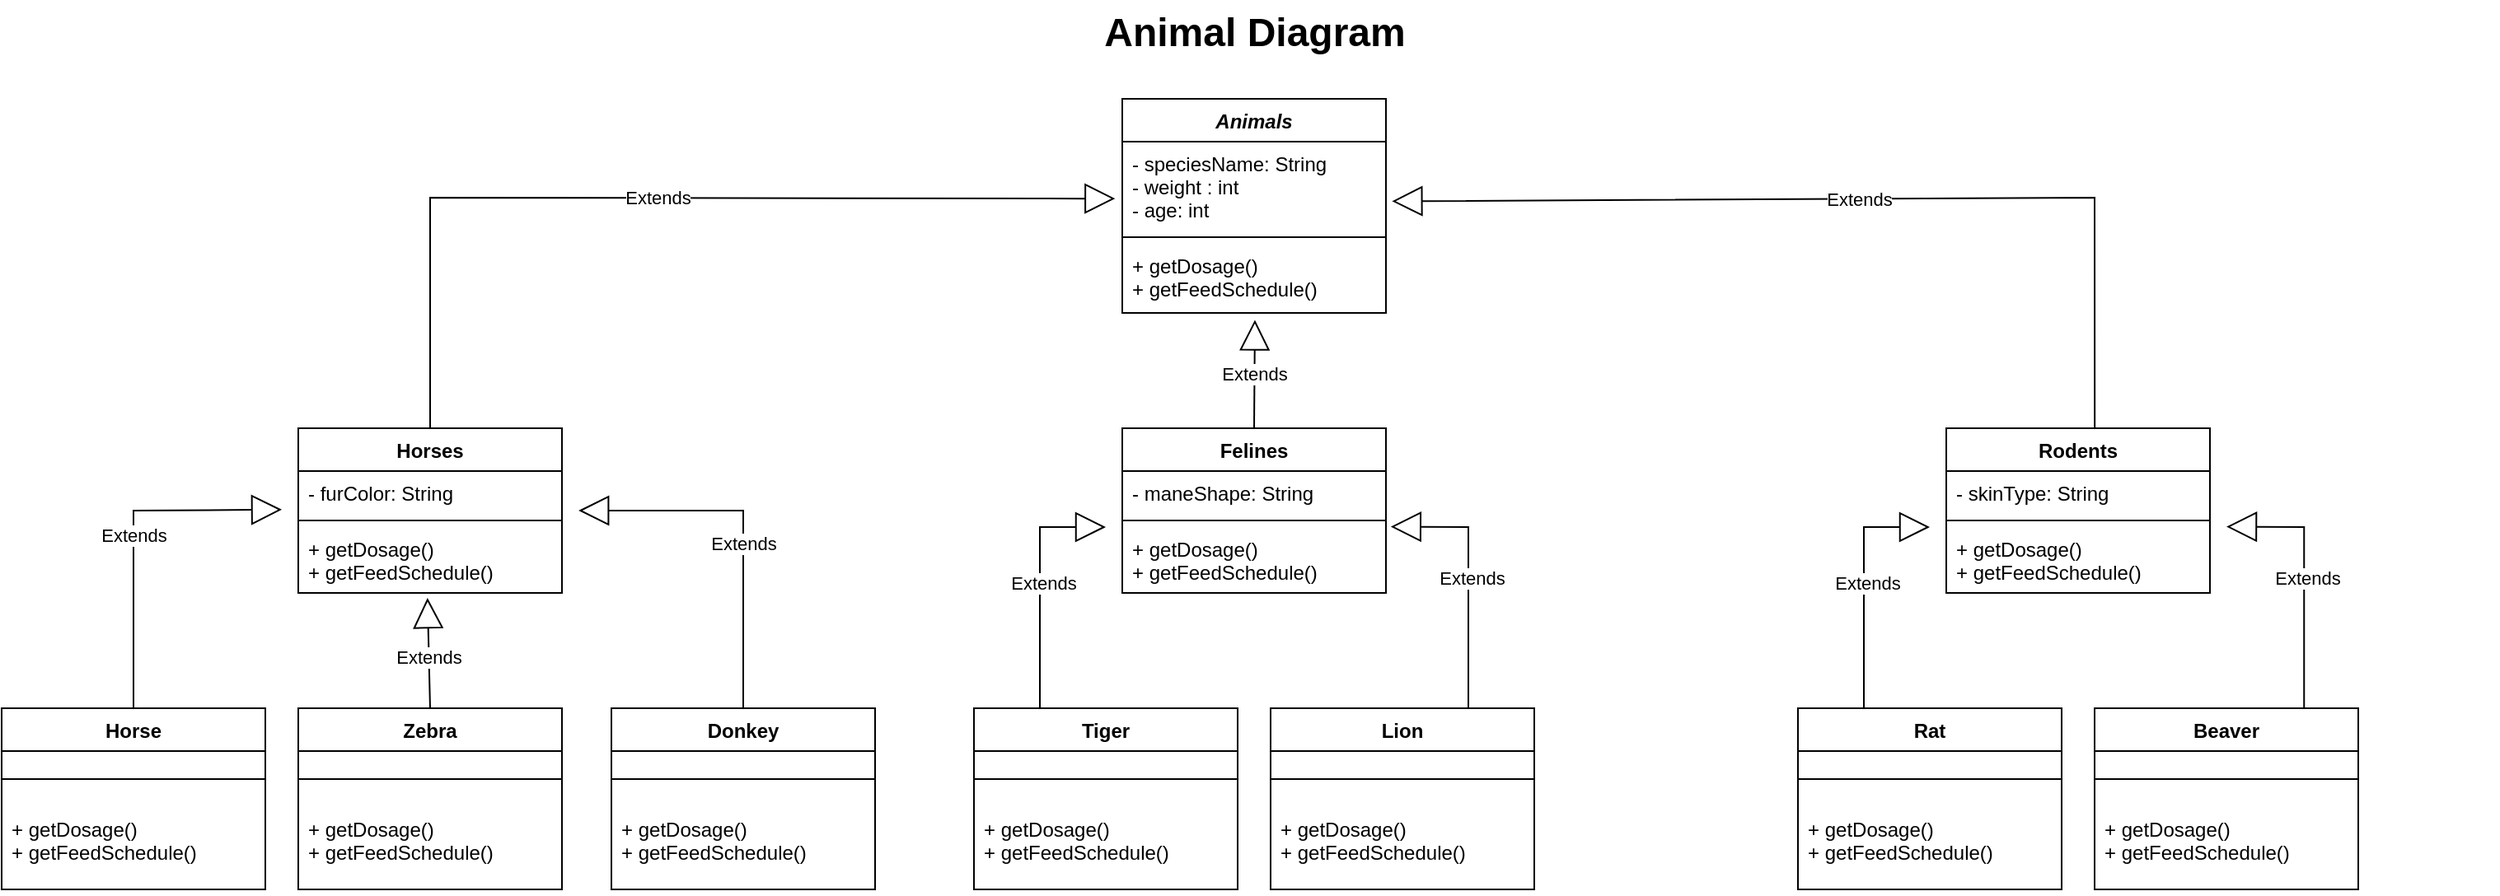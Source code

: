 <mxfile version="17.4.5" type="github">
  <diagram name="Page-1" id="929967ad-93f9-6ef4-fab6-5d389245f69c">
    <mxGraphModel dx="1504" dy="684" grid="1" gridSize="10" guides="1" tooltips="1" connect="1" arrows="1" fold="1" page="1" pageScale="1.5" pageWidth="1169" pageHeight="826" background="none" math="0" shadow="0">
      <root>
        <mxCell id="0" style=";html=1;" />
        <mxCell id="1" style=";html=1;" parent="0" />
        <mxCell id="1672d66443f91eb5-23" value="Animal Diagram" style="text;strokeColor=none;fillColor=none;html=1;fontSize=24;fontStyle=1;verticalAlign=middle;align=center;" parent="1" vertex="1">
          <mxGeometry x="125" y="40" width="1510" height="40" as="geometry" />
        </mxCell>
        <mxCell id="h3gla8geKO0pZwgElvYr-13" value="Animals" style="swimlane;fontStyle=3;align=center;verticalAlign=top;childLayout=stackLayout;horizontal=1;startSize=26;horizontalStack=0;resizeParent=1;resizeParentMax=0;resizeLast=0;collapsible=1;marginBottom=0;" vertex="1" parent="1">
          <mxGeometry x="800" y="100" width="160" height="130" as="geometry" />
        </mxCell>
        <mxCell id="h3gla8geKO0pZwgElvYr-14" value="- speciesName: String&#xa;- weight : int&#xa;- age: int&#xa;&#xa;" style="text;strokeColor=none;fillColor=none;align=left;verticalAlign=top;spacingLeft=4;spacingRight=4;overflow=hidden;rotatable=0;points=[[0,0.5],[1,0.5]];portConstraint=eastwest;" vertex="1" parent="h3gla8geKO0pZwgElvYr-13">
          <mxGeometry y="26" width="160" height="54" as="geometry" />
        </mxCell>
        <mxCell id="h3gla8geKO0pZwgElvYr-15" value="" style="line;strokeWidth=1;fillColor=none;align=left;verticalAlign=middle;spacingTop=-1;spacingLeft=3;spacingRight=3;rotatable=0;labelPosition=right;points=[];portConstraint=eastwest;" vertex="1" parent="h3gla8geKO0pZwgElvYr-13">
          <mxGeometry y="80" width="160" height="8" as="geometry" />
        </mxCell>
        <mxCell id="h3gla8geKO0pZwgElvYr-16" value="+ getDosage()&#xa;+ getFeedSchedule()" style="text;strokeColor=none;fillColor=none;align=left;verticalAlign=top;spacingLeft=4;spacingRight=4;overflow=hidden;rotatable=0;points=[[0,0.5],[1,0.5]];portConstraint=eastwest;" vertex="1" parent="h3gla8geKO0pZwgElvYr-13">
          <mxGeometry y="88" width="160" height="42" as="geometry" />
        </mxCell>
        <mxCell id="h3gla8geKO0pZwgElvYr-17" value="Horses" style="swimlane;fontStyle=1;align=center;verticalAlign=top;childLayout=stackLayout;horizontal=1;startSize=26;horizontalStack=0;resizeParent=1;resizeParentMax=0;resizeLast=0;collapsible=1;marginBottom=0;" vertex="1" parent="1">
          <mxGeometry x="300" y="300" width="160" height="100" as="geometry" />
        </mxCell>
        <mxCell id="h3gla8geKO0pZwgElvYr-18" value="- furColor: String" style="text;strokeColor=none;fillColor=none;align=left;verticalAlign=top;spacingLeft=4;spacingRight=4;overflow=hidden;rotatable=0;points=[[0,0.5],[1,0.5]];portConstraint=eastwest;" vertex="1" parent="h3gla8geKO0pZwgElvYr-17">
          <mxGeometry y="26" width="160" height="26" as="geometry" />
        </mxCell>
        <mxCell id="h3gla8geKO0pZwgElvYr-19" value="" style="line;strokeWidth=1;fillColor=none;align=left;verticalAlign=middle;spacingTop=-1;spacingLeft=3;spacingRight=3;rotatable=0;labelPosition=right;points=[];portConstraint=eastwest;" vertex="1" parent="h3gla8geKO0pZwgElvYr-17">
          <mxGeometry y="52" width="160" height="8" as="geometry" />
        </mxCell>
        <mxCell id="h3gla8geKO0pZwgElvYr-20" value="+ getDosage()&#xa;+ getFeedSchedule()" style="text;strokeColor=none;fillColor=none;align=left;verticalAlign=top;spacingLeft=4;spacingRight=4;overflow=hidden;rotatable=0;points=[[0,0.5],[1,0.5]];portConstraint=eastwest;" vertex="1" parent="h3gla8geKO0pZwgElvYr-17">
          <mxGeometry y="60" width="160" height="40" as="geometry" />
        </mxCell>
        <mxCell id="h3gla8geKO0pZwgElvYr-21" value="Felines" style="swimlane;fontStyle=1;align=center;verticalAlign=top;childLayout=stackLayout;horizontal=1;startSize=26;horizontalStack=0;resizeParent=1;resizeParentMax=0;resizeLast=0;collapsible=1;marginBottom=0;" vertex="1" parent="1">
          <mxGeometry x="800" y="300" width="160" height="100" as="geometry" />
        </mxCell>
        <mxCell id="h3gla8geKO0pZwgElvYr-22" value="- maneShape: String" style="text;strokeColor=none;fillColor=none;align=left;verticalAlign=top;spacingLeft=4;spacingRight=4;overflow=hidden;rotatable=0;points=[[0,0.5],[1,0.5]];portConstraint=eastwest;" vertex="1" parent="h3gla8geKO0pZwgElvYr-21">
          <mxGeometry y="26" width="160" height="26" as="geometry" />
        </mxCell>
        <mxCell id="h3gla8geKO0pZwgElvYr-23" value="" style="line;strokeWidth=1;fillColor=none;align=left;verticalAlign=middle;spacingTop=-1;spacingLeft=3;spacingRight=3;rotatable=0;labelPosition=right;points=[];portConstraint=eastwest;" vertex="1" parent="h3gla8geKO0pZwgElvYr-21">
          <mxGeometry y="52" width="160" height="8" as="geometry" />
        </mxCell>
        <mxCell id="h3gla8geKO0pZwgElvYr-24" value="+ getDosage()&#xa;+ getFeedSchedule()" style="text;strokeColor=none;fillColor=none;align=left;verticalAlign=top;spacingLeft=4;spacingRight=4;overflow=hidden;rotatable=0;points=[[0,0.5],[1,0.5]];portConstraint=eastwest;" vertex="1" parent="h3gla8geKO0pZwgElvYr-21">
          <mxGeometry y="60" width="160" height="40" as="geometry" />
        </mxCell>
        <mxCell id="h3gla8geKO0pZwgElvYr-25" value="Rodents" style="swimlane;fontStyle=1;align=center;verticalAlign=top;childLayout=stackLayout;horizontal=1;startSize=26;horizontalStack=0;resizeParent=1;resizeParentMax=0;resizeLast=0;collapsible=1;marginBottom=0;" vertex="1" parent="1">
          <mxGeometry x="1300" y="300" width="160" height="100" as="geometry" />
        </mxCell>
        <mxCell id="h3gla8geKO0pZwgElvYr-26" value="- skinType: String" style="text;strokeColor=none;fillColor=none;align=left;verticalAlign=top;spacingLeft=4;spacingRight=4;overflow=hidden;rotatable=0;points=[[0,0.5],[1,0.5]];portConstraint=eastwest;" vertex="1" parent="h3gla8geKO0pZwgElvYr-25">
          <mxGeometry y="26" width="160" height="26" as="geometry" />
        </mxCell>
        <mxCell id="h3gla8geKO0pZwgElvYr-27" value="" style="line;strokeWidth=1;fillColor=none;align=left;verticalAlign=middle;spacingTop=-1;spacingLeft=3;spacingRight=3;rotatable=0;labelPosition=right;points=[];portConstraint=eastwest;" vertex="1" parent="h3gla8geKO0pZwgElvYr-25">
          <mxGeometry y="52" width="160" height="8" as="geometry" />
        </mxCell>
        <mxCell id="h3gla8geKO0pZwgElvYr-28" value="+ getDosage()&#xa;+ getFeedSchedule()" style="text;strokeColor=none;fillColor=none;align=left;verticalAlign=top;spacingLeft=4;spacingRight=4;overflow=hidden;rotatable=0;points=[[0,0.5],[1,0.5]];portConstraint=eastwest;" vertex="1" parent="h3gla8geKO0pZwgElvYr-25">
          <mxGeometry y="60" width="160" height="40" as="geometry" />
        </mxCell>
        <mxCell id="h3gla8geKO0pZwgElvYr-31" value="Donkey" style="swimlane;fontStyle=1;align=center;verticalAlign=top;childLayout=stackLayout;horizontal=1;startSize=26;horizontalStack=0;resizeParent=1;resizeParentMax=0;resizeLast=0;collapsible=1;marginBottom=0;" vertex="1" parent="1">
          <mxGeometry x="490" y="470" width="160" height="110" as="geometry" />
        </mxCell>
        <mxCell id="h3gla8geKO0pZwgElvYr-33" value="" style="line;strokeWidth=1;fillColor=none;align=left;verticalAlign=middle;spacingTop=-1;spacingLeft=3;spacingRight=3;rotatable=0;labelPosition=right;points=[];portConstraint=eastwest;" vertex="1" parent="h3gla8geKO0pZwgElvYr-31">
          <mxGeometry y="26" width="160" height="34" as="geometry" />
        </mxCell>
        <mxCell id="h3gla8geKO0pZwgElvYr-34" value="+ getDosage()&#xa;+ getFeedSchedule()" style="text;strokeColor=none;fillColor=none;align=left;verticalAlign=top;spacingLeft=4;spacingRight=4;overflow=hidden;rotatable=0;points=[[0,0.5],[1,0.5]];portConstraint=eastwest;" vertex="1" parent="h3gla8geKO0pZwgElvYr-31">
          <mxGeometry y="60" width="160" height="50" as="geometry" />
        </mxCell>
        <mxCell id="h3gla8geKO0pZwgElvYr-35" value="Zebra" style="swimlane;fontStyle=1;align=center;verticalAlign=top;childLayout=stackLayout;horizontal=1;startSize=26;horizontalStack=0;resizeParent=1;resizeParentMax=0;resizeLast=0;collapsible=1;marginBottom=0;" vertex="1" parent="1">
          <mxGeometry x="300" y="470" width="160" height="110" as="geometry" />
        </mxCell>
        <mxCell id="h3gla8geKO0pZwgElvYr-37" value="" style="line;strokeWidth=1;fillColor=none;align=left;verticalAlign=middle;spacingTop=-1;spacingLeft=3;spacingRight=3;rotatable=0;labelPosition=right;points=[];portConstraint=eastwest;" vertex="1" parent="h3gla8geKO0pZwgElvYr-35">
          <mxGeometry y="26" width="160" height="34" as="geometry" />
        </mxCell>
        <mxCell id="h3gla8geKO0pZwgElvYr-38" value="+ getDosage()&#xa;+ getFeedSchedule()" style="text;strokeColor=none;fillColor=none;align=left;verticalAlign=top;spacingLeft=4;spacingRight=4;overflow=hidden;rotatable=0;points=[[0,0.5],[1,0.5]];portConstraint=eastwest;" vertex="1" parent="h3gla8geKO0pZwgElvYr-35">
          <mxGeometry y="60" width="160" height="50" as="geometry" />
        </mxCell>
        <mxCell id="h3gla8geKO0pZwgElvYr-39" value="Horse" style="swimlane;fontStyle=1;align=center;verticalAlign=top;childLayout=stackLayout;horizontal=1;startSize=26;horizontalStack=0;resizeParent=1;resizeParentMax=0;resizeLast=0;collapsible=1;marginBottom=0;" vertex="1" parent="1">
          <mxGeometry x="120" y="470" width="160" height="110" as="geometry" />
        </mxCell>
        <mxCell id="h3gla8geKO0pZwgElvYr-41" value="" style="line;strokeWidth=1;fillColor=none;align=left;verticalAlign=middle;spacingTop=-1;spacingLeft=3;spacingRight=3;rotatable=0;labelPosition=right;points=[];portConstraint=eastwest;" vertex="1" parent="h3gla8geKO0pZwgElvYr-39">
          <mxGeometry y="26" width="160" height="34" as="geometry" />
        </mxCell>
        <mxCell id="h3gla8geKO0pZwgElvYr-42" value="+ getDosage()&#xa;+ getFeedSchedule()" style="text;strokeColor=none;fillColor=none;align=left;verticalAlign=top;spacingLeft=4;spacingRight=4;overflow=hidden;rotatable=0;points=[[0,0.5],[1,0.5]];portConstraint=eastwest;" vertex="1" parent="h3gla8geKO0pZwgElvYr-39">
          <mxGeometry y="60" width="160" height="50" as="geometry" />
        </mxCell>
        <mxCell id="h3gla8geKO0pZwgElvYr-43" value="Extends" style="endArrow=block;endSize=16;endFill=0;html=1;rounded=0;entryX=-0.027;entryY=0.641;entryDx=0;entryDy=0;entryPerimeter=0;exitX=0.5;exitY=0;exitDx=0;exitDy=0;" edge="1" parent="1" source="h3gla8geKO0pZwgElvYr-17" target="h3gla8geKO0pZwgElvYr-14">
          <mxGeometry width="160" relative="1" as="geometry">
            <mxPoint x="570" y="300" as="sourcePoint" />
            <mxPoint x="730" y="290" as="targetPoint" />
            <Array as="points">
              <mxPoint x="380" y="160" />
            </Array>
          </mxGeometry>
        </mxCell>
        <mxCell id="h3gla8geKO0pZwgElvYr-44" value="Extends" style="endArrow=block;endSize=16;endFill=0;html=1;rounded=0;entryX=0.503;entryY=1.1;entryDx=0;entryDy=0;entryPerimeter=0;exitX=0.5;exitY=0;exitDx=0;exitDy=0;" edge="1" parent="1" source="h3gla8geKO0pZwgElvYr-21" target="h3gla8geKO0pZwgElvYr-16">
          <mxGeometry width="160" relative="1" as="geometry">
            <mxPoint x="760" y="310" as="sourcePoint" />
            <mxPoint x="920" y="310" as="targetPoint" />
          </mxGeometry>
        </mxCell>
        <mxCell id="h3gla8geKO0pZwgElvYr-45" value="Extends" style="endArrow=block;endSize=16;endFill=0;html=1;rounded=0;entryX=1.023;entryY=0.67;entryDx=0;entryDy=0;entryPerimeter=0;exitX=0.563;exitY=0;exitDx=0;exitDy=0;exitPerimeter=0;" edge="1" parent="1" source="h3gla8geKO0pZwgElvYr-25" target="h3gla8geKO0pZwgElvYr-14">
          <mxGeometry width="160" relative="1" as="geometry">
            <mxPoint x="1020" y="180" as="sourcePoint" />
            <mxPoint x="1180" y="180" as="targetPoint" />
            <Array as="points">
              <mxPoint x="1390" y="160" />
            </Array>
          </mxGeometry>
        </mxCell>
        <mxCell id="h3gla8geKO0pZwgElvYr-46" value="Lion" style="swimlane;fontStyle=1;align=center;verticalAlign=top;childLayout=stackLayout;horizontal=1;startSize=26;horizontalStack=0;resizeParent=1;resizeParentMax=0;resizeLast=0;collapsible=1;marginBottom=0;" vertex="1" parent="1">
          <mxGeometry x="890" y="470" width="160" height="110" as="geometry" />
        </mxCell>
        <mxCell id="h3gla8geKO0pZwgElvYr-48" value="" style="line;strokeWidth=1;fillColor=none;align=left;verticalAlign=middle;spacingTop=-1;spacingLeft=3;spacingRight=3;rotatable=0;labelPosition=right;points=[];portConstraint=eastwest;" vertex="1" parent="h3gla8geKO0pZwgElvYr-46">
          <mxGeometry y="26" width="160" height="34" as="geometry" />
        </mxCell>
        <mxCell id="h3gla8geKO0pZwgElvYr-49" value="+ getDosage()&#xa;+ getFeedSchedule()" style="text;strokeColor=none;fillColor=none;align=left;verticalAlign=top;spacingLeft=4;spacingRight=4;overflow=hidden;rotatable=0;points=[[0,0.5],[1,0.5]];portConstraint=eastwest;" vertex="1" parent="h3gla8geKO0pZwgElvYr-46">
          <mxGeometry y="60" width="160" height="50" as="geometry" />
        </mxCell>
        <mxCell id="h3gla8geKO0pZwgElvYr-50" value="Tiger" style="swimlane;fontStyle=1;align=center;verticalAlign=top;childLayout=stackLayout;horizontal=1;startSize=26;horizontalStack=0;resizeParent=1;resizeParentMax=0;resizeLast=0;collapsible=1;marginBottom=0;" vertex="1" parent="1">
          <mxGeometry x="710" y="470" width="160" height="110" as="geometry" />
        </mxCell>
        <mxCell id="h3gla8geKO0pZwgElvYr-52" value="" style="line;strokeWidth=1;fillColor=none;align=left;verticalAlign=middle;spacingTop=-1;spacingLeft=3;spacingRight=3;rotatable=0;labelPosition=right;points=[];portConstraint=eastwest;" vertex="1" parent="h3gla8geKO0pZwgElvYr-50">
          <mxGeometry y="26" width="160" height="34" as="geometry" />
        </mxCell>
        <mxCell id="h3gla8geKO0pZwgElvYr-53" value="+ getDosage()&#xa;+ getFeedSchedule()" style="text;strokeColor=none;fillColor=none;align=left;verticalAlign=top;spacingLeft=4;spacingRight=4;overflow=hidden;rotatable=0;points=[[0,0.5],[1,0.5]];portConstraint=eastwest;" vertex="1" parent="h3gla8geKO0pZwgElvYr-50">
          <mxGeometry y="60" width="160" height="50" as="geometry" />
        </mxCell>
        <mxCell id="h3gla8geKO0pZwgElvYr-54" value="Beaver" style="swimlane;fontStyle=1;align=center;verticalAlign=top;childLayout=stackLayout;horizontal=1;startSize=26;horizontalStack=0;resizeParent=1;resizeParentMax=0;resizeLast=0;collapsible=1;marginBottom=0;" vertex="1" parent="1">
          <mxGeometry x="1390" y="470" width="160" height="110" as="geometry" />
        </mxCell>
        <mxCell id="h3gla8geKO0pZwgElvYr-56" value="" style="line;strokeWidth=1;fillColor=none;align=left;verticalAlign=middle;spacingTop=-1;spacingLeft=3;spacingRight=3;rotatable=0;labelPosition=right;points=[];portConstraint=eastwest;" vertex="1" parent="h3gla8geKO0pZwgElvYr-54">
          <mxGeometry y="26" width="160" height="34" as="geometry" />
        </mxCell>
        <mxCell id="h3gla8geKO0pZwgElvYr-57" value="+ getDosage()&#xa;+ getFeedSchedule()" style="text;strokeColor=none;fillColor=none;align=left;verticalAlign=top;spacingLeft=4;spacingRight=4;overflow=hidden;rotatable=0;points=[[0,0.5],[1,0.5]];portConstraint=eastwest;" vertex="1" parent="h3gla8geKO0pZwgElvYr-54">
          <mxGeometry y="60" width="160" height="50" as="geometry" />
        </mxCell>
        <mxCell id="h3gla8geKO0pZwgElvYr-58" value="Rat" style="swimlane;fontStyle=1;align=center;verticalAlign=top;childLayout=stackLayout;horizontal=1;startSize=26;horizontalStack=0;resizeParent=1;resizeParentMax=0;resizeLast=0;collapsible=1;marginBottom=0;" vertex="1" parent="1">
          <mxGeometry x="1210" y="470" width="160" height="110" as="geometry" />
        </mxCell>
        <mxCell id="h3gla8geKO0pZwgElvYr-60" value="" style="line;strokeWidth=1;fillColor=none;align=left;verticalAlign=middle;spacingTop=-1;spacingLeft=3;spacingRight=3;rotatable=0;labelPosition=right;points=[];portConstraint=eastwest;" vertex="1" parent="h3gla8geKO0pZwgElvYr-58">
          <mxGeometry y="26" width="160" height="34" as="geometry" />
        </mxCell>
        <mxCell id="h3gla8geKO0pZwgElvYr-61" value="+ getDosage()&#xa;+ getFeedSchedule()" style="text;strokeColor=none;fillColor=none;align=left;verticalAlign=top;spacingLeft=4;spacingRight=4;overflow=hidden;rotatable=0;points=[[0,0.5],[1,0.5]];portConstraint=eastwest;" vertex="1" parent="h3gla8geKO0pZwgElvYr-58">
          <mxGeometry y="60" width="160" height="50" as="geometry" />
        </mxCell>
        <mxCell id="h3gla8geKO0pZwgElvYr-62" value="Extends" style="endArrow=block;endSize=16;endFill=0;html=1;rounded=0;exitX=0.5;exitY=0;exitDx=0;exitDy=0;" edge="1" parent="1" source="h3gla8geKO0pZwgElvYr-39">
          <mxGeometry width="160" relative="1" as="geometry">
            <mxPoint x="130" y="349.41" as="sourcePoint" />
            <mxPoint x="290" y="349.41" as="targetPoint" />
            <Array as="points">
              <mxPoint x="200" y="350" />
            </Array>
          </mxGeometry>
        </mxCell>
        <mxCell id="h3gla8geKO0pZwgElvYr-63" value="Extends" style="endArrow=block;endSize=16;endFill=0;html=1;rounded=0;entryX=0.49;entryY=1.076;entryDx=0;entryDy=0;entryPerimeter=0;exitX=0.5;exitY=0;exitDx=0;exitDy=0;" edge="1" parent="1" source="h3gla8geKO0pZwgElvYr-35" target="h3gla8geKO0pZwgElvYr-20">
          <mxGeometry x="-0.052" width="160" relative="1" as="geometry">
            <mxPoint x="378" y="460" as="sourcePoint" />
            <mxPoint x="900" y="400" as="targetPoint" />
            <mxPoint as="offset" />
          </mxGeometry>
        </mxCell>
        <mxCell id="h3gla8geKO0pZwgElvYr-64" value="Extends" style="endArrow=block;endSize=16;endFill=0;html=1;rounded=0;entryX=1.063;entryY=0.923;entryDx=0;entryDy=0;entryPerimeter=0;exitX=0.5;exitY=0;exitDx=0;exitDy=0;" edge="1" parent="1" source="h3gla8geKO0pZwgElvYr-31" target="h3gla8geKO0pZwgElvYr-18">
          <mxGeometry x="-0.091" width="160" relative="1" as="geometry">
            <mxPoint x="740" y="400" as="sourcePoint" />
            <mxPoint x="900" y="400" as="targetPoint" />
            <Array as="points">
              <mxPoint x="570" y="350" />
            </Array>
            <mxPoint as="offset" />
          </mxGeometry>
        </mxCell>
        <mxCell id="h3gla8geKO0pZwgElvYr-65" value="Extends" style="endArrow=block;endSize=16;endFill=0;html=1;rounded=0;exitX=0.25;exitY=0;exitDx=0;exitDy=0;" edge="1" parent="1" source="h3gla8geKO0pZwgElvYr-50">
          <mxGeometry x="0.014" y="-2" width="160" relative="1" as="geometry">
            <mxPoint x="740" y="400" as="sourcePoint" />
            <mxPoint x="790" y="360" as="targetPoint" />
            <Array as="points">
              <mxPoint x="750" y="360" />
            </Array>
            <mxPoint as="offset" />
          </mxGeometry>
        </mxCell>
        <mxCell id="h3gla8geKO0pZwgElvYr-66" value="Extends" style="endArrow=block;endSize=16;endFill=0;html=1;rounded=0;exitX=0.25;exitY=0;exitDx=0;exitDy=0;entryX=1.018;entryY=-0.006;entryDx=0;entryDy=0;entryPerimeter=0;" edge="1" parent="1" target="h3gla8geKO0pZwgElvYr-24">
          <mxGeometry x="0.014" y="-2" width="160" relative="1" as="geometry">
            <mxPoint x="1010" y="470" as="sourcePoint" />
            <mxPoint x="1050" y="360" as="targetPoint" />
            <Array as="points">
              <mxPoint x="1010" y="360" />
            </Array>
            <mxPoint as="offset" />
          </mxGeometry>
        </mxCell>
        <mxCell id="h3gla8geKO0pZwgElvYr-67" value="Extends" style="endArrow=block;endSize=16;endFill=0;html=1;rounded=0;exitX=0.25;exitY=0;exitDx=0;exitDy=0;" edge="1" parent="1">
          <mxGeometry x="0.014" y="-2" width="160" relative="1" as="geometry">
            <mxPoint x="1250" y="470" as="sourcePoint" />
            <mxPoint x="1290" y="360" as="targetPoint" />
            <Array as="points">
              <mxPoint x="1250" y="360" />
            </Array>
            <mxPoint as="offset" />
          </mxGeometry>
        </mxCell>
        <mxCell id="h3gla8geKO0pZwgElvYr-68" value="Extends" style="endArrow=block;endSize=16;endFill=0;html=1;rounded=0;exitX=0.25;exitY=0;exitDx=0;exitDy=0;entryX=1.018;entryY=-0.006;entryDx=0;entryDy=0;entryPerimeter=0;" edge="1" parent="1">
          <mxGeometry x="0.014" y="-2" width="160" relative="1" as="geometry">
            <mxPoint x="1517.12" y="470" as="sourcePoint" />
            <mxPoint x="1470" y="359.76" as="targetPoint" />
            <Array as="points">
              <mxPoint x="1517.12" y="360" />
            </Array>
            <mxPoint as="offset" />
          </mxGeometry>
        </mxCell>
      </root>
    </mxGraphModel>
  </diagram>
</mxfile>
